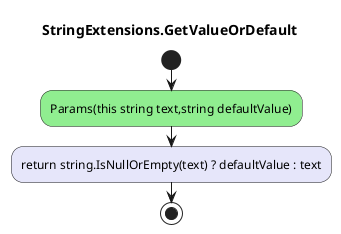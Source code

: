 @startuml StringExtensions.GetValueOrDefault
title StringExtensions.GetValueOrDefault
start
#LightGreen:Params(this string text,string defaultValue);
#Lavender:return string.IsNullOrEmpty(text) ? defaultValue : text;
stop
@enduml
